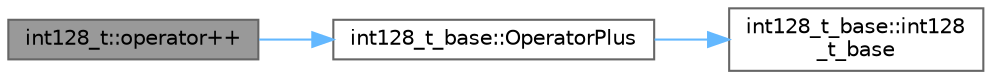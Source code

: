 digraph "int128_t::operator++"
{
 // LATEX_PDF_SIZE
  bgcolor="transparent";
  edge [fontname=Helvetica,fontsize=10,labelfontname=Helvetica,labelfontsize=10];
  node [fontname=Helvetica,fontsize=10,shape=box,height=0.2,width=0.4];
  rankdir="LR";
  Node1 [id="Node000001",label="int128_t::operator++",height=0.2,width=0.4,color="gray40", fillcolor="grey60", style="filled", fontcolor="black",tooltip=" "];
  Node1 -> Node2 [id="edge1_Node000001_Node000002",color="steelblue1",style="solid",tooltip=" "];
  Node2 [id="Node000002",label="int128_t_base::OperatorPlus",height=0.2,width=0.4,color="grey40", fillcolor="white", style="filled",URL="$structint128__t__base.html#ad9c509a8d3eb366c360049618c8c4e31",tooltip=" "];
  Node2 -> Node3 [id="edge2_Node000002_Node000003",color="steelblue1",style="solid",tooltip=" "];
  Node3 [id="Node000003",label="int128_t_base::int128\l_t_base",height=0.2,width=0.4,color="grey40", fillcolor="white", style="filled",URL="$structint128__t__base.html#ad1727391125a7d161dd925eff092dbf7",tooltip=" "];
}
